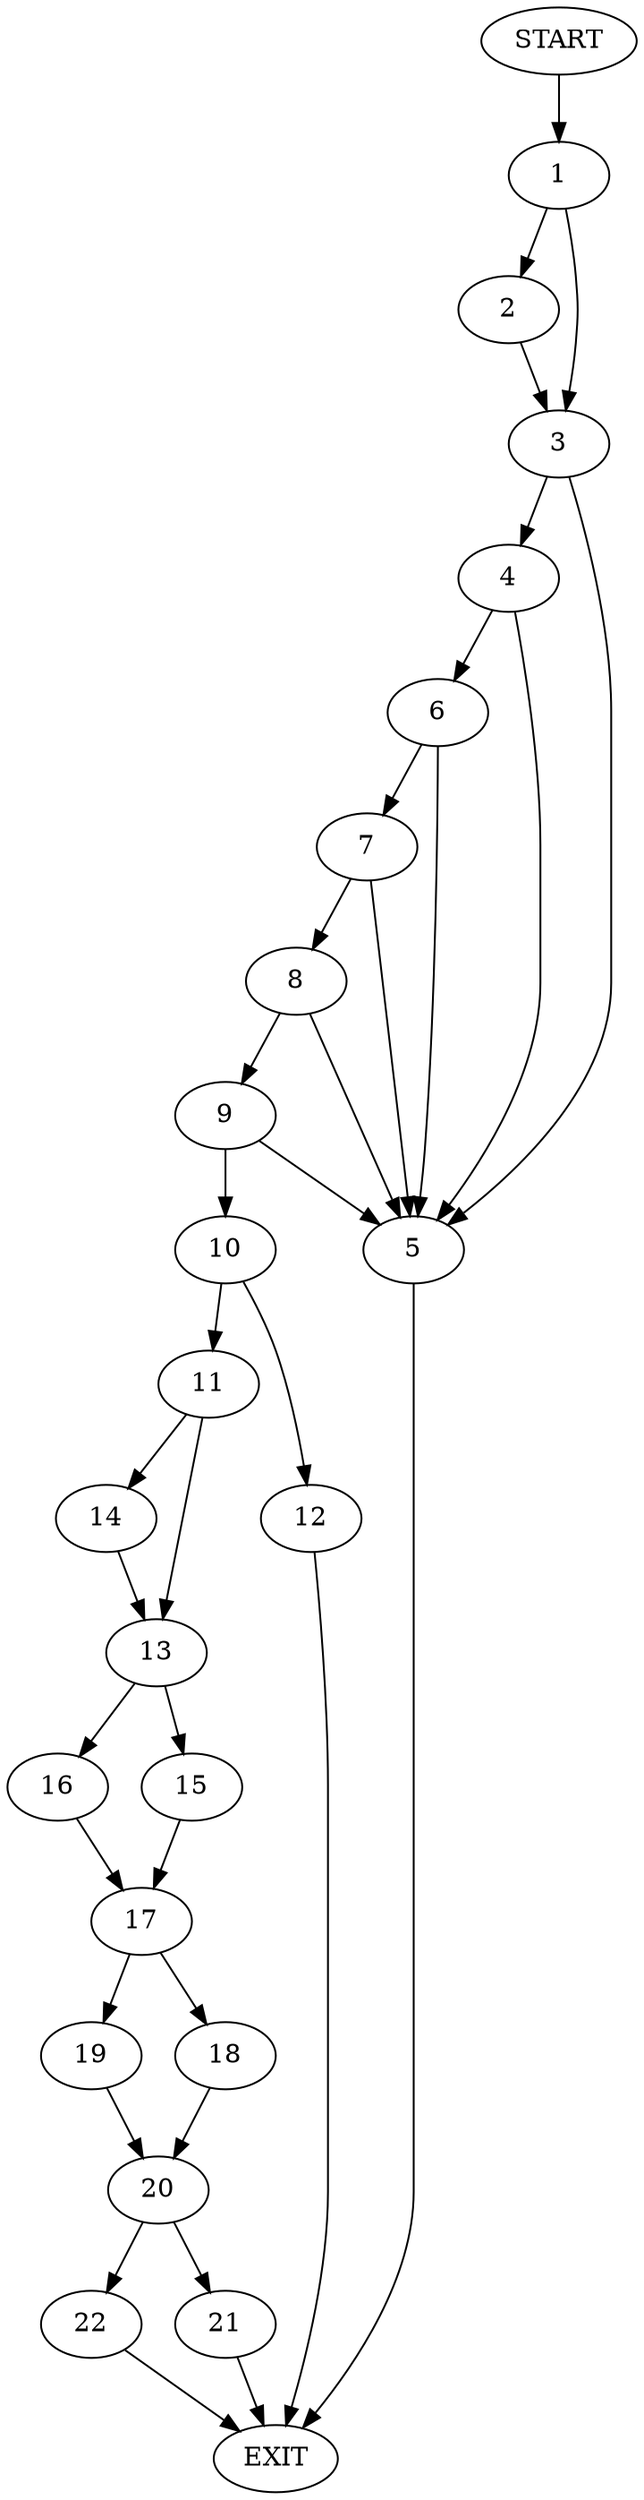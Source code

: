 digraph {
0 [label="START"]
23 [label="EXIT"]
0 -> 1
1 -> 2
1 -> 3
2 -> 3
3 -> 4
3 -> 5
4 -> 6
4 -> 5
5 -> 23
6 -> 7
6 -> 5
7 -> 8
7 -> 5
8 -> 9
8 -> 5
9 -> 5
9 -> 10
10 -> 11
10 -> 12
12 -> 23
11 -> 13
11 -> 14
13 -> 15
13 -> 16
14 -> 13
16 -> 17
15 -> 17
17 -> 18
17 -> 19
19 -> 20
18 -> 20
20 -> 21
20 -> 22
21 -> 23
22 -> 23
}
